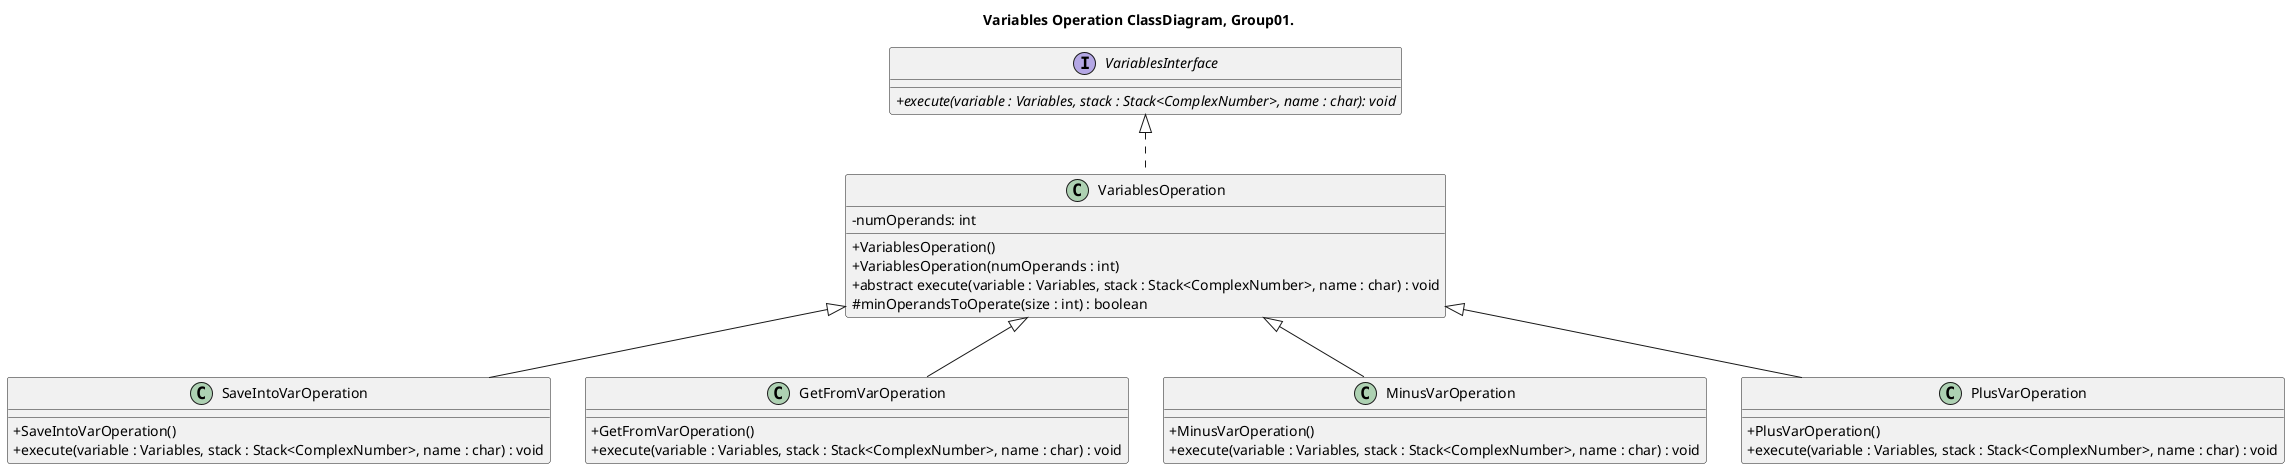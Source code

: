 @startuml VariablesOperation_ClassDiagram_Group01


title Variables Operation ClassDiagram, Group01.

skinparam ClassAttributeIconSize 0

interface VariablesInterface{
	+ {abstract} execute(variable : Variables, stack : Stack<ComplexNumber>, name : char): void
}

abstract class VariablesOperation{
	- numOperands: int
	+ VariablesOperation()	
	+ VariablesOperation(numOperands : int)
	+ abstract execute(variable : Variables, stack : Stack<ComplexNumber>, name : char) : void
	# minOperandsToOperate(size : int) : boolean
}

class SaveIntoVarOperation{
        + SaveIntoVarOperation()
        + execute(variable : Variables, stack : Stack<ComplexNumber>, name : char) : void
}

class GetFromVarOperation{
        + GetFromVarOperation()
        + execute(variable : Variables, stack : Stack<ComplexNumber>, name : char) : void
}

class MinusVarOperation{
        + MinusVarOperation()
        + execute(variable : Variables, stack : Stack<ComplexNumber>, name : char) : void
}

class PlusVarOperation{
        + PlusVarOperation()
        + execute(variable : Variables, stack : Stack<ComplexNumber>, name : char) : void
}

class VariablesOperation implements VariablesInterface 
class SaveIntoVarOperation extends VariablesOperation
class GetFromVarOperation extends VariablesOperation
class MinusVarOperation extends VariablesOperation
class PlusVarOperation extends VariablesOperation

@enduml